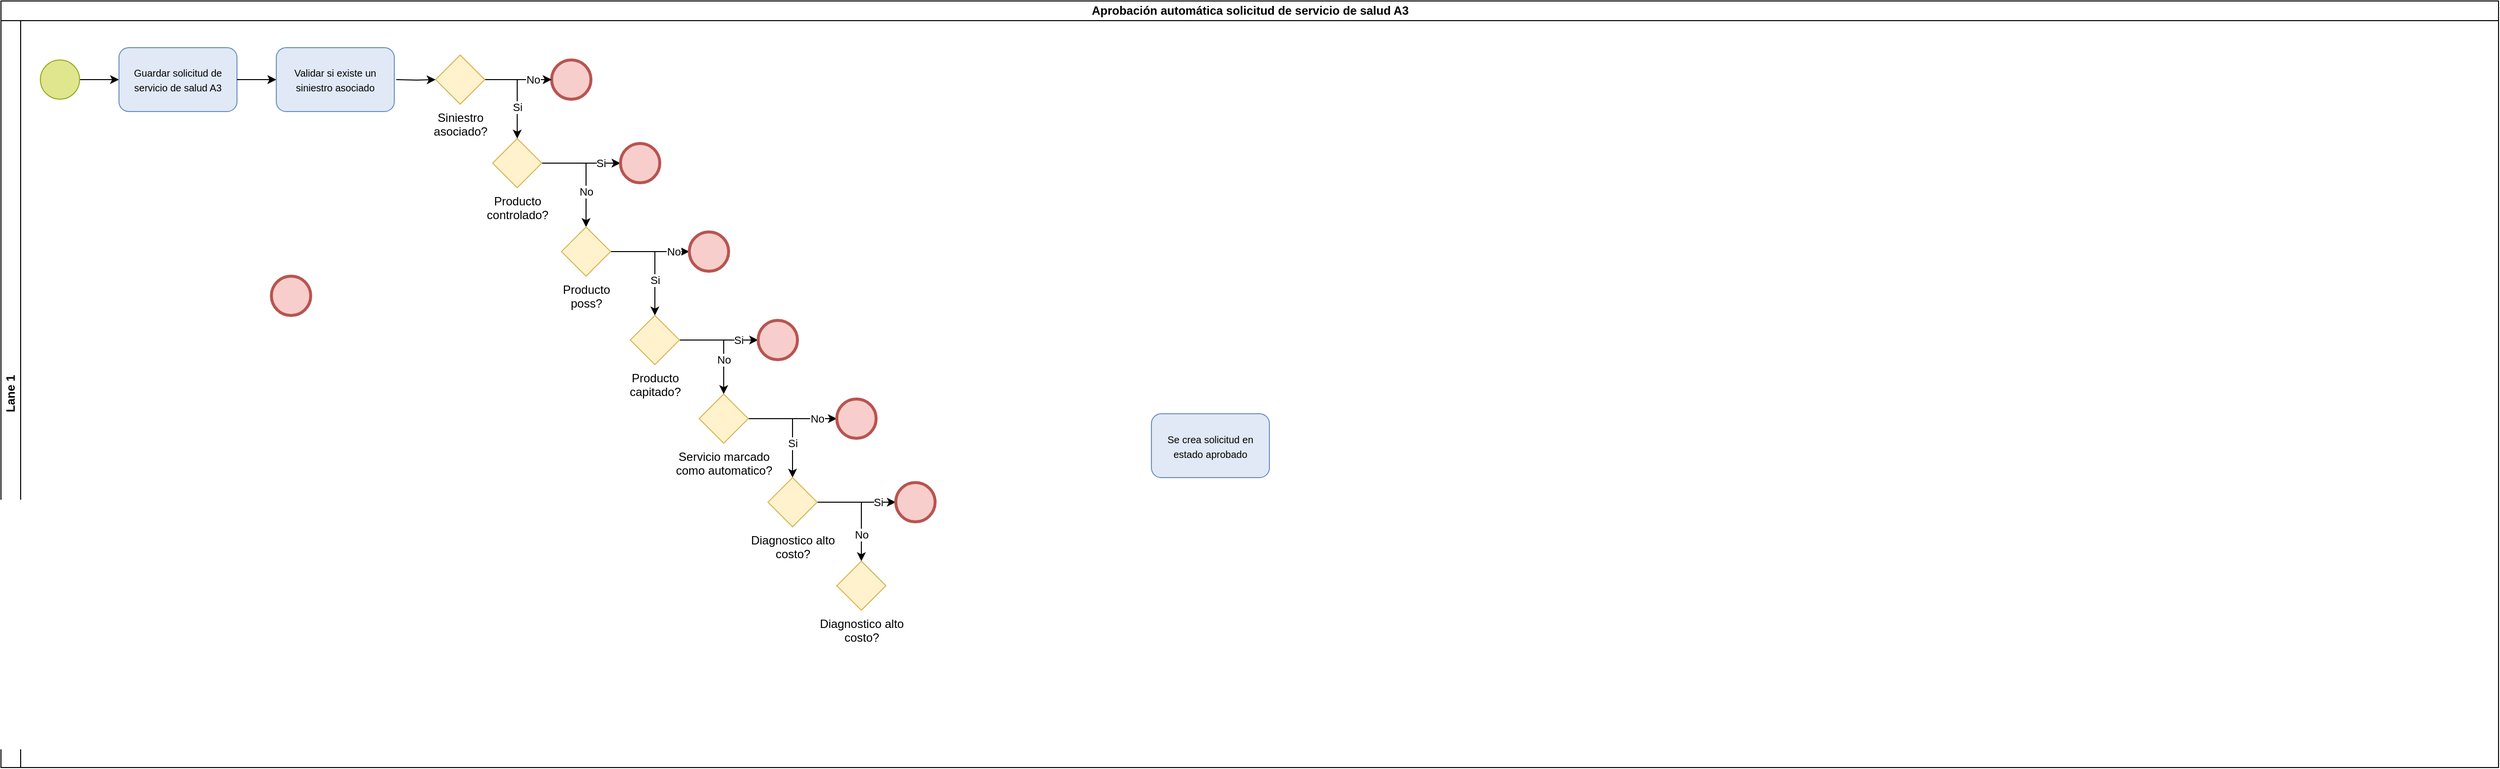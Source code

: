 <mxfile version="21.6.5" type="github">
  <diagram name="Página-1" id="0dF_cGqZpsYhOskk4NSw">
    <mxGraphModel dx="1290" dy="549" grid="1" gridSize="10" guides="1" tooltips="1" connect="1" arrows="1" fold="1" page="1" pageScale="1" pageWidth="2600" pageHeight="819" math="0" shadow="0">
      <root>
        <mxCell id="0" />
        <mxCell id="1" parent="0" />
        <mxCell id="XIWbOcajqYMP3gOuLH6D-9" value="Aprobación automática solicitud de servicio de salud A3" style="swimlane;childLayout=stackLayout;resizeParent=1;resizeParentMax=0;horizontal=1;startSize=20;horizontalStack=0;html=1;" parent="1" vertex="1">
          <mxGeometry x="20" y="20" width="2540" height="780" as="geometry" />
        </mxCell>
        <mxCell id="XIWbOcajqYMP3gOuLH6D-10" value="Lane 1" style="swimlane;startSize=20;horizontal=0;html=1;" parent="XIWbOcajqYMP3gOuLH6D-9" vertex="1">
          <mxGeometry y="20" width="2540" height="760" as="geometry" />
        </mxCell>
        <mxCell id="XIWbOcajqYMP3gOuLH6D-42" style="edgeStyle=orthogonalEdgeStyle;rounded=0;orthogonalLoop=1;jettySize=auto;html=1;entryX=0;entryY=0.5;entryDx=0;entryDy=0;entryPerimeter=0;" parent="XIWbOcajqYMP3gOuLH6D-10" source="XIWbOcajqYMP3gOuLH6D-13" target="XIWbOcajqYMP3gOuLH6D-43" edge="1">
          <mxGeometry relative="1" as="geometry" />
        </mxCell>
        <mxCell id="XIWbOcajqYMP3gOuLH6D-13" value="" style="points=[[0.145,0.145,0],[0.5,0,0],[0.855,0.145,0],[1,0.5,0],[0.855,0.855,0],[0.5,1,0],[0.145,0.855,0],[0,0.5,0]];shape=mxgraph.bpmn.event;html=1;verticalLabelPosition=bottom;labelBackgroundColor=#ffffff;verticalAlign=top;align=center;perimeter=ellipsePerimeter;outlineConnect=0;aspect=fixed;outline=standard;symbol=general;fillColor=#e0e68e;strokeColor=#95a81a;" parent="XIWbOcajqYMP3gOuLH6D-10" vertex="1">
          <mxGeometry x="40" y="40" width="40" height="40" as="geometry" />
        </mxCell>
        <mxCell id="XIWbOcajqYMP3gOuLH6D-39" value="No" style="edgeStyle=orthogonalEdgeStyle;rounded=0;orthogonalLoop=1;jettySize=auto;html=1;entryX=0.5;entryY=0;entryDx=0;entryDy=0;entryPerimeter=0;" parent="XIWbOcajqYMP3gOuLH6D-10" source="XIWbOcajqYMP3gOuLH6D-30" target="XIWbOcajqYMP3gOuLH6D-33" edge="1">
          <mxGeometry x="0.333" relative="1" as="geometry">
            <mxPoint x="720" y="60" as="targetPoint" />
            <mxPoint as="offset" />
          </mxGeometry>
        </mxCell>
        <mxCell id="W0pnSlOHbmDSdxwbWVa7-32" value="Si" style="edgeStyle=orthogonalEdgeStyle;rounded=0;orthogonalLoop=1;jettySize=auto;html=1;" edge="1" parent="XIWbOcajqYMP3gOuLH6D-10" source="XIWbOcajqYMP3gOuLH6D-30" target="W0pnSlOHbmDSdxwbWVa7-33">
          <mxGeometry x="0.5" relative="1" as="geometry">
            <mxPoint x="770" y="145" as="targetPoint" />
            <mxPoint as="offset" />
          </mxGeometry>
        </mxCell>
        <mxCell id="XIWbOcajqYMP3gOuLH6D-30" value="Producto &lt;br&gt;controlado?" style="points=[[0.25,0.25,0],[0.5,0,0],[0.75,0.25,0],[1,0.5,0],[0.75,0.75,0],[0.5,1,0],[0.25,0.75,0],[0,0.5,0]];shape=mxgraph.bpmn.gateway2;html=1;verticalLabelPosition=bottom;labelBackgroundColor=#ffffff;verticalAlign=top;align=center;perimeter=rhombusPerimeter;outlineConnect=0;outline=none;symbol=none;fillColor=#fff2cc;strokeColor=#d6b656;" parent="XIWbOcajqYMP3gOuLH6D-10" vertex="1">
          <mxGeometry x="500" y="120" width="50" height="50" as="geometry" />
        </mxCell>
        <mxCell id="XIWbOcajqYMP3gOuLH6D-37" value="Si" style="edgeStyle=orthogonalEdgeStyle;rounded=0;orthogonalLoop=1;jettySize=auto;html=1;" parent="XIWbOcajqYMP3gOuLH6D-10" source="XIWbOcajqYMP3gOuLH6D-33" target="XIWbOcajqYMP3gOuLH6D-41" edge="1">
          <mxGeometry x="0.333" relative="1" as="geometry">
            <mxPoint x="1070" y="60" as="targetPoint" />
            <mxPoint as="offset" />
          </mxGeometry>
        </mxCell>
        <mxCell id="W0pnSlOHbmDSdxwbWVa7-35" value="No" style="edgeStyle=orthogonalEdgeStyle;rounded=0;orthogonalLoop=1;jettySize=auto;html=1;" edge="1" parent="XIWbOcajqYMP3gOuLH6D-10" source="XIWbOcajqYMP3gOuLH6D-33" target="W0pnSlOHbmDSdxwbWVa7-34">
          <mxGeometry x="0.6" relative="1" as="geometry">
            <mxPoint as="offset" />
          </mxGeometry>
        </mxCell>
        <mxCell id="XIWbOcajqYMP3gOuLH6D-33" value="Producto &lt;br&gt;poss?" style="points=[[0.25,0.25,0],[0.5,0,0],[0.75,0.25,0],[1,0.5,0],[0.75,0.75,0],[0.5,1,0],[0.25,0.75,0],[0,0.5,0]];shape=mxgraph.bpmn.gateway2;html=1;verticalLabelPosition=bottom;labelBackgroundColor=#ffffff;verticalAlign=top;align=center;perimeter=rhombusPerimeter;outlineConnect=0;outline=none;symbol=none;fillColor=#fff2cc;strokeColor=#d6b656;" parent="XIWbOcajqYMP3gOuLH6D-10" vertex="1">
          <mxGeometry x="570" y="210" width="50" height="50" as="geometry" />
        </mxCell>
        <mxCell id="XIWbOcajqYMP3gOuLH6D-36" value="" style="points=[[0.145,0.145,0],[0.5,0,0],[0.855,0.145,0],[1,0.5,0],[0.855,0.855,0],[0.5,1,0],[0.145,0.855,0],[0,0.5,0]];shape=mxgraph.bpmn.event;html=1;verticalLabelPosition=bottom;labelBackgroundColor=#ffffff;verticalAlign=top;align=center;perimeter=ellipsePerimeter;outlineConnect=0;aspect=fixed;outline=end;symbol=terminate2;fillColor=#f8cecc;strokeColor=#b85450;" parent="XIWbOcajqYMP3gOuLH6D-10" vertex="1">
          <mxGeometry x="275" y="260" width="40" height="40" as="geometry" />
        </mxCell>
        <mxCell id="XIWbOcajqYMP3gOuLH6D-45" value="No" style="edgeStyle=orthogonalEdgeStyle;rounded=0;orthogonalLoop=1;jettySize=auto;html=1;" parent="XIWbOcajqYMP3gOuLH6D-10" source="XIWbOcajqYMP3gOuLH6D-41" target="XIWbOcajqYMP3gOuLH6D-47" edge="1">
          <mxGeometry x="0.302" relative="1" as="geometry">
            <mxPoint x="1340" y="60" as="targetPoint" />
            <mxPoint as="offset" />
          </mxGeometry>
        </mxCell>
        <mxCell id="W0pnSlOHbmDSdxwbWVa7-37" value="Si" style="edgeStyle=orthogonalEdgeStyle;rounded=0;orthogonalLoop=1;jettySize=auto;html=1;" edge="1" parent="XIWbOcajqYMP3gOuLH6D-10" source="XIWbOcajqYMP3gOuLH6D-41" target="W0pnSlOHbmDSdxwbWVa7-36">
          <mxGeometry x="0.5" relative="1" as="geometry">
            <mxPoint as="offset" />
          </mxGeometry>
        </mxCell>
        <mxCell id="XIWbOcajqYMP3gOuLH6D-41" value="Producto &lt;br&gt;capitado?" style="points=[[0.25,0.25,0],[0.5,0,0],[0.75,0.25,0],[1,0.5,0],[0.75,0.75,0],[0.5,1,0],[0.25,0.75,0],[0,0.5,0]];shape=mxgraph.bpmn.gateway2;html=1;verticalLabelPosition=bottom;labelBackgroundColor=#ffffff;verticalAlign=top;align=center;perimeter=rhombusPerimeter;outlineConnect=0;outline=none;symbol=none;fillColor=#fff2cc;strokeColor=#d6b656;" parent="XIWbOcajqYMP3gOuLH6D-10" vertex="1">
          <mxGeometry x="640" y="300" width="50" height="50" as="geometry" />
        </mxCell>
        <mxCell id="XIWbOcajqYMP3gOuLH6D-44" value="Si" style="edgeStyle=orthogonalEdgeStyle;rounded=0;orthogonalLoop=1;jettySize=auto;html=1;exitX=1;exitY=0.5;exitDx=0;exitDy=0;exitPerimeter=0;" parent="XIWbOcajqYMP3gOuLH6D-10" source="XIWbOcajqYMP3gOuLH6D-55" target="XIWbOcajqYMP3gOuLH6D-30" edge="1">
          <mxGeometry x="0.301" relative="1" as="geometry">
            <mxPoint x="510" y="60" as="sourcePoint" />
            <mxPoint x="540" y="60" as="targetPoint" />
            <mxPoint as="offset" />
          </mxGeometry>
        </mxCell>
        <mxCell id="XIWbOcajqYMP3gOuLH6D-43" value="&lt;font style=&quot;font-size: 10px;&quot;&gt;Guardar solicitud de servicio de salud A3&lt;/font&gt;" style="points=[[0.25,0,0],[0.5,0,0],[0.75,0,0],[1,0.25,0],[1,0.5,0],[1,0.75,0],[0.75,1,0],[0.5,1,0],[0.25,1,0],[0,0.75,0],[0,0.5,0],[0,0.25,0]];shape=mxgraph.bpmn.task;whiteSpace=wrap;rectStyle=rounded;size=10;html=1;container=1;expand=0;collapsible=0;taskMarker=abstract;fillColor=#E0E9F5;strokeColor=#6c8ebf;" parent="XIWbOcajqYMP3gOuLH6D-10" vertex="1">
          <mxGeometry x="120" y="27.5" width="120" height="65" as="geometry" />
        </mxCell>
        <mxCell id="W0pnSlOHbmDSdxwbWVa7-38" value="Si" style="edgeStyle=orthogonalEdgeStyle;rounded=0;orthogonalLoop=1;jettySize=auto;html=1;entryX=0.5;entryY=0;entryDx=0;entryDy=0;entryPerimeter=0;" edge="1" parent="XIWbOcajqYMP3gOuLH6D-10" source="XIWbOcajqYMP3gOuLH6D-47" target="W0pnSlOHbmDSdxwbWVa7-39">
          <mxGeometry x="0.333" relative="1" as="geometry">
            <mxPoint x="830" y="405" as="targetPoint" />
            <mxPoint as="offset" />
          </mxGeometry>
        </mxCell>
        <mxCell id="W0pnSlOHbmDSdxwbWVa7-41" value="No" style="edgeStyle=orthogonalEdgeStyle;rounded=0;orthogonalLoop=1;jettySize=auto;html=1;" edge="1" parent="XIWbOcajqYMP3gOuLH6D-10" source="XIWbOcajqYMP3gOuLH6D-47" target="W0pnSlOHbmDSdxwbWVa7-40">
          <mxGeometry x="0.556" relative="1" as="geometry">
            <mxPoint as="offset" />
          </mxGeometry>
        </mxCell>
        <mxCell id="XIWbOcajqYMP3gOuLH6D-47" value="Servicio marcado&lt;br&gt;como automatico?" style="points=[[0.25,0.25,0],[0.5,0,0],[0.75,0.25,0],[1,0.5,0],[0.75,0.75,0],[0.5,1,0],[0.25,0.75,0],[0,0.5,0]];shape=mxgraph.bpmn.gateway2;html=1;verticalLabelPosition=bottom;labelBackgroundColor=#ffffff;verticalAlign=top;align=center;perimeter=rhombusPerimeter;outlineConnect=0;outline=none;symbol=none;fillColor=#fff2cc;strokeColor=#d6b656;" parent="XIWbOcajqYMP3gOuLH6D-10" vertex="1">
          <mxGeometry x="710" y="380" width="50" height="50" as="geometry" />
        </mxCell>
        <mxCell id="XIWbOcajqYMP3gOuLH6D-52" value="" style="points=[[0.145,0.145,0],[0.5,0,0],[0.855,0.145,0],[1,0.5,0],[0.855,0.855,0],[0.5,1,0],[0.145,0.855,0],[0,0.5,0]];shape=mxgraph.bpmn.event;html=1;verticalLabelPosition=bottom;labelBackgroundColor=#ffffff;verticalAlign=top;align=center;perimeter=ellipsePerimeter;outlineConnect=0;aspect=fixed;outline=end;symbol=terminate2;fillColor=#f8cecc;strokeColor=#b85450;" parent="XIWbOcajqYMP3gOuLH6D-10" vertex="1">
          <mxGeometry x="560" y="40" width="40" height="40" as="geometry" />
        </mxCell>
        <mxCell id="XIWbOcajqYMP3gOuLH6D-53" value="&lt;font style=&quot;font-size: 10px;&quot;&gt;Validar si existe un siniestro asociado&lt;/font&gt;" style="points=[[0.25,0,0],[0.5,0,0],[0.75,0,0],[1,0.25,0],[1,0.5,0],[1,0.75,0],[0.75,1,0],[0.5,1,0],[0.25,1,0],[0,0.75,0],[0,0.5,0],[0,0.25,0]];shape=mxgraph.bpmn.task;whiteSpace=wrap;rectStyle=rounded;size=10;html=1;container=1;expand=0;collapsible=0;taskMarker=abstract;fillColor=#E0E9F5;strokeColor=#6c8ebf;" parent="XIWbOcajqYMP3gOuLH6D-10" vertex="1">
          <mxGeometry x="280" y="27.5" width="120" height="65" as="geometry" />
        </mxCell>
        <mxCell id="XIWbOcajqYMP3gOuLH6D-54" value="" style="edgeStyle=orthogonalEdgeStyle;rounded=0;orthogonalLoop=1;jettySize=auto;html=1;" parent="XIWbOcajqYMP3gOuLH6D-10" source="XIWbOcajqYMP3gOuLH6D-43" target="XIWbOcajqYMP3gOuLH6D-53" edge="1">
          <mxGeometry relative="1" as="geometry">
            <mxPoint x="260" y="100" as="sourcePoint" />
            <mxPoint x="520" y="100" as="targetPoint" />
          </mxGeometry>
        </mxCell>
        <mxCell id="W0pnSlOHbmDSdxwbWVa7-31" value="No" style="edgeStyle=orthogonalEdgeStyle;rounded=0;orthogonalLoop=1;jettySize=auto;html=1;entryX=0;entryY=0.5;entryDx=0;entryDy=0;entryPerimeter=0;" edge="1" parent="XIWbOcajqYMP3gOuLH6D-10" source="XIWbOcajqYMP3gOuLH6D-55" target="XIWbOcajqYMP3gOuLH6D-52">
          <mxGeometry x="0.42" relative="1" as="geometry">
            <mxPoint x="610" y="60" as="targetPoint" />
            <mxPoint as="offset" />
          </mxGeometry>
        </mxCell>
        <mxCell id="XIWbOcajqYMP3gOuLH6D-55" value="Siniestro&lt;br&gt;asociado?" style="points=[[0.25,0.25,0],[0.5,0,0],[0.75,0.25,0],[1,0.5,0],[0.75,0.75,0],[0.5,1,0],[0.25,0.75,0],[0,0.5,0]];shape=mxgraph.bpmn.gateway2;html=1;verticalLabelPosition=bottom;labelBackgroundColor=#ffffff;verticalAlign=top;align=center;perimeter=rhombusPerimeter;outlineConnect=0;outline=none;symbol=none;fillColor=#fff2cc;strokeColor=#d6b656;" parent="XIWbOcajqYMP3gOuLH6D-10" vertex="1">
          <mxGeometry x="442" y="35" width="50" height="50" as="geometry" />
        </mxCell>
        <mxCell id="XIWbOcajqYMP3gOuLH6D-56" value="" style="edgeStyle=orthogonalEdgeStyle;rounded=0;orthogonalLoop=1;jettySize=auto;html=1;" parent="XIWbOcajqYMP3gOuLH6D-10" target="XIWbOcajqYMP3gOuLH6D-55" edge="1">
          <mxGeometry relative="1" as="geometry">
            <mxPoint x="402" y="60" as="sourcePoint" />
            <mxPoint x="552" y="100" as="targetPoint" />
          </mxGeometry>
        </mxCell>
        <mxCell id="W0pnSlOHbmDSdxwbWVa7-26" value="&lt;font style=&quot;font-size: 10px;&quot;&gt;Se crea solicitud en estado aprobado&lt;/font&gt;" style="points=[[0.25,0,0],[0.5,0,0],[0.75,0,0],[1,0.25,0],[1,0.5,0],[1,0.75,0],[0.75,1,0],[0.5,1,0],[0.25,1,0],[0,0.75,0],[0,0.5,0],[0,0.25,0]];shape=mxgraph.bpmn.task;whiteSpace=wrap;rectStyle=rounded;size=10;html=1;container=1;expand=0;collapsible=0;taskMarker=abstract;fillColor=#E0E9F5;strokeColor=#6c8ebf;" vertex="1" parent="XIWbOcajqYMP3gOuLH6D-10">
          <mxGeometry x="1170" y="400" width="120" height="65" as="geometry" />
        </mxCell>
        <mxCell id="W0pnSlOHbmDSdxwbWVa7-33" value="" style="points=[[0.145,0.145,0],[0.5,0,0],[0.855,0.145,0],[1,0.5,0],[0.855,0.855,0],[0.5,1,0],[0.145,0.855,0],[0,0.5,0]];shape=mxgraph.bpmn.event;html=1;verticalLabelPosition=bottom;labelBackgroundColor=#ffffff;verticalAlign=top;align=center;perimeter=ellipsePerimeter;outlineConnect=0;aspect=fixed;outline=end;symbol=terminate2;fillColor=#f8cecc;strokeColor=#b85450;" vertex="1" parent="XIWbOcajqYMP3gOuLH6D-10">
          <mxGeometry x="630" y="125" width="40" height="40" as="geometry" />
        </mxCell>
        <mxCell id="W0pnSlOHbmDSdxwbWVa7-34" value="" style="points=[[0.145,0.145,0],[0.5,0,0],[0.855,0.145,0],[1,0.5,0],[0.855,0.855,0],[0.5,1,0],[0.145,0.855,0],[0,0.5,0]];shape=mxgraph.bpmn.event;html=1;verticalLabelPosition=bottom;labelBackgroundColor=#ffffff;verticalAlign=top;align=center;perimeter=ellipsePerimeter;outlineConnect=0;aspect=fixed;outline=end;symbol=terminate2;fillColor=#f8cecc;strokeColor=#b85450;" vertex="1" parent="XIWbOcajqYMP3gOuLH6D-10">
          <mxGeometry x="700" y="215" width="40" height="40" as="geometry" />
        </mxCell>
        <mxCell id="W0pnSlOHbmDSdxwbWVa7-36" value="" style="points=[[0.145,0.145,0],[0.5,0,0],[0.855,0.145,0],[1,0.5,0],[0.855,0.855,0],[0.5,1,0],[0.145,0.855,0],[0,0.5,0]];shape=mxgraph.bpmn.event;html=1;verticalLabelPosition=bottom;labelBackgroundColor=#ffffff;verticalAlign=top;align=center;perimeter=ellipsePerimeter;outlineConnect=0;aspect=fixed;outline=end;symbol=terminate2;fillColor=#f8cecc;strokeColor=#b85450;" vertex="1" parent="XIWbOcajqYMP3gOuLH6D-10">
          <mxGeometry x="770" y="305" width="40" height="40" as="geometry" />
        </mxCell>
        <mxCell id="W0pnSlOHbmDSdxwbWVa7-43" value="No" style="edgeStyle=orthogonalEdgeStyle;rounded=0;orthogonalLoop=1;jettySize=auto;html=1;entryX=0.5;entryY=0;entryDx=0;entryDy=0;entryPerimeter=0;" edge="1" parent="XIWbOcajqYMP3gOuLH6D-10" source="W0pnSlOHbmDSdxwbWVa7-39" target="W0pnSlOHbmDSdxwbWVa7-42">
          <mxGeometry x="0.478" relative="1" as="geometry">
            <mxPoint as="offset" />
          </mxGeometry>
        </mxCell>
        <mxCell id="W0pnSlOHbmDSdxwbWVa7-45" value="Si" style="edgeStyle=orthogonalEdgeStyle;rounded=0;orthogonalLoop=1;jettySize=auto;html=1;" edge="1" parent="XIWbOcajqYMP3gOuLH6D-10" source="W0pnSlOHbmDSdxwbWVa7-39" target="W0pnSlOHbmDSdxwbWVa7-44">
          <mxGeometry x="0.556" relative="1" as="geometry">
            <mxPoint as="offset" />
          </mxGeometry>
        </mxCell>
        <mxCell id="W0pnSlOHbmDSdxwbWVa7-39" value="Diagnostico alto&lt;br&gt;costo?" style="points=[[0.25,0.25,0],[0.5,0,0],[0.75,0.25,0],[1,0.5,0],[0.75,0.75,0],[0.5,1,0],[0.25,0.75,0],[0,0.5,0]];shape=mxgraph.bpmn.gateway2;html=1;verticalLabelPosition=bottom;labelBackgroundColor=#ffffff;verticalAlign=top;align=center;perimeter=rhombusPerimeter;outlineConnect=0;outline=none;symbol=none;fillColor=#fff2cc;strokeColor=#d6b656;" vertex="1" parent="XIWbOcajqYMP3gOuLH6D-10">
          <mxGeometry x="780" y="465" width="50" height="50" as="geometry" />
        </mxCell>
        <mxCell id="W0pnSlOHbmDSdxwbWVa7-40" value="" style="points=[[0.145,0.145,0],[0.5,0,0],[0.855,0.145,0],[1,0.5,0],[0.855,0.855,0],[0.5,1,0],[0.145,0.855,0],[0,0.5,0]];shape=mxgraph.bpmn.event;html=1;verticalLabelPosition=bottom;labelBackgroundColor=#ffffff;verticalAlign=top;align=center;perimeter=ellipsePerimeter;outlineConnect=0;aspect=fixed;outline=end;symbol=terminate2;fillColor=#f8cecc;strokeColor=#b85450;" vertex="1" parent="XIWbOcajqYMP3gOuLH6D-10">
          <mxGeometry x="850" y="385" width="40" height="40" as="geometry" />
        </mxCell>
        <mxCell id="W0pnSlOHbmDSdxwbWVa7-42" value="Diagnostico alto&lt;br&gt;costo?" style="points=[[0.25,0.25,0],[0.5,0,0],[0.75,0.25,0],[1,0.5,0],[0.75,0.75,0],[0.5,1,0],[0.25,0.75,0],[0,0.5,0]];shape=mxgraph.bpmn.gateway2;html=1;verticalLabelPosition=bottom;labelBackgroundColor=#ffffff;verticalAlign=top;align=center;perimeter=rhombusPerimeter;outlineConnect=0;outline=none;symbol=none;fillColor=#fff2cc;strokeColor=#d6b656;" vertex="1" parent="XIWbOcajqYMP3gOuLH6D-10">
          <mxGeometry x="850" y="550" width="50" height="50" as="geometry" />
        </mxCell>
        <mxCell id="W0pnSlOHbmDSdxwbWVa7-44" value="" style="points=[[0.145,0.145,0],[0.5,0,0],[0.855,0.145,0],[1,0.5,0],[0.855,0.855,0],[0.5,1,0],[0.145,0.855,0],[0,0.5,0]];shape=mxgraph.bpmn.event;html=1;verticalLabelPosition=bottom;labelBackgroundColor=#ffffff;verticalAlign=top;align=center;perimeter=ellipsePerimeter;outlineConnect=0;aspect=fixed;outline=end;symbol=terminate2;fillColor=#f8cecc;strokeColor=#b85450;" vertex="1" parent="XIWbOcajqYMP3gOuLH6D-10">
          <mxGeometry x="910" y="470" width="40" height="40" as="geometry" />
        </mxCell>
      </root>
    </mxGraphModel>
  </diagram>
</mxfile>
